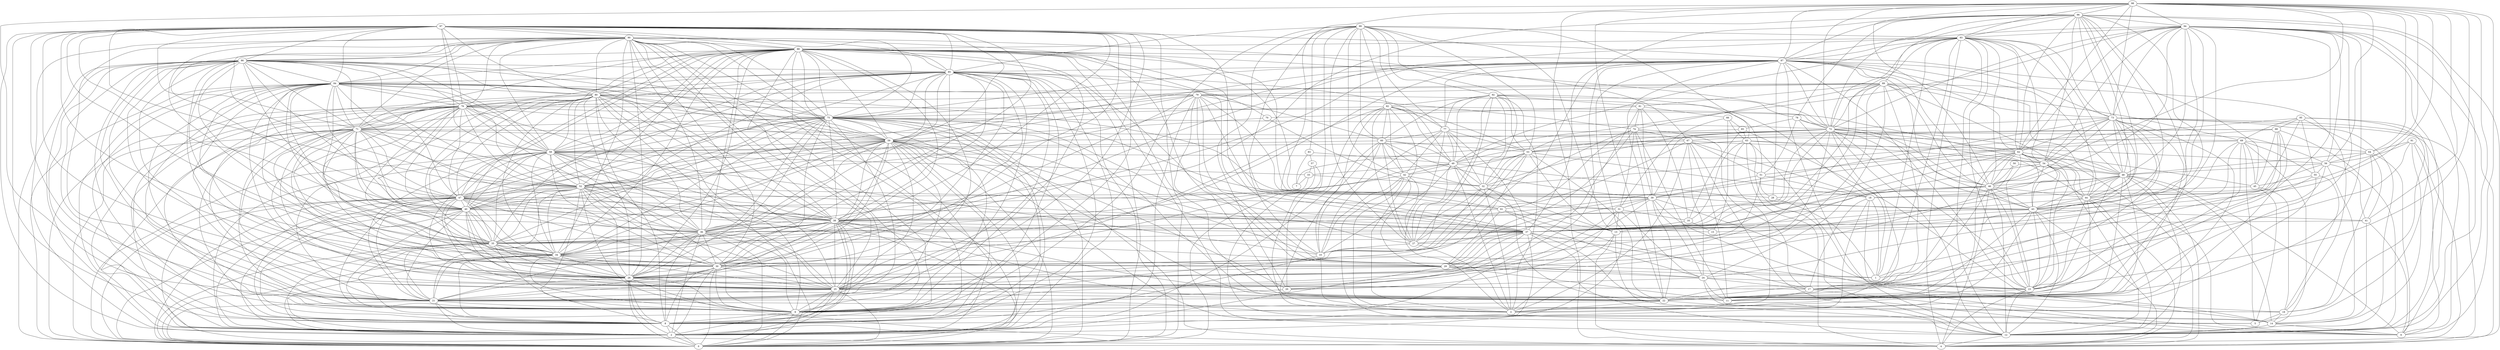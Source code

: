 digraph "sensornet-topology" {
label = "";
rankdir="BT";"0"->"2" [arrowhead = "both"] 
"0"->"8" [arrowhead = "both"] 
"0"->"9" [arrowhead = "both"] 
"0"->"21" [arrowhead = "both"] 
"0"->"25" [arrowhead = "both"] 
"0"->"26" [arrowhead = "both"] 
"0"->"30" [arrowhead = "both"] 
"0"->"34" [arrowhead = "both"] 
"0"->"35" [arrowhead = "both"] 
"0"->"36" [arrowhead = "both"] 
"0"->"38" [arrowhead = "both"] 
"0"->"40" [arrowhead = "both"] 
"0"->"47" [arrowhead = "both"] 
"0"->"52" [arrowhead = "both"] 
"0"->"57" [arrowhead = "both"] 
"0"->"58" [arrowhead = "both"] 
"0"->"59" [arrowhead = "both"] 
"0"->"71" [arrowhead = "both"] 
"0"->"75" [arrowhead = "both"] 
"0"->"76" [arrowhead = "both"] 
"0"->"80" [arrowhead = "both"] 
"0"->"84" [arrowhead = "both"] 
"0"->"85" [arrowhead = "both"] 
"0"->"86" [arrowhead = "both"] 
"0"->"88" [arrowhead = "both"] 
"0"->"90" [arrowhead = "both"] 
"0"->"91" [arrowhead = "both"] 
"0"->"97" [arrowhead = "both"] 
"1"->"18" [arrowhead = "both"] 
"1"->"28" [arrowhead = "both"] 
"1"->"29" [arrowhead = "both"] 
"1"->"68" [arrowhead = "both"] 
"1"->"78" [arrowhead = "both"] 
"1"->"79" [arrowhead = "both"] 
"1"->"91" [arrowhead = "both"] 
"1"->"93" [arrowhead = "both"] 
"2"->"8" [arrowhead = "both"] 
"2"->"9" [arrowhead = "both"] 
"2"->"21" [arrowhead = "both"] 
"2"->"25" [arrowhead = "both"] 
"2"->"26" [arrowhead = "both"] 
"2"->"29" [arrowhead = "both"] 
"2"->"30" [arrowhead = "both"] 
"2"->"34" [arrowhead = "both"] 
"2"->"35" [arrowhead = "both"] 
"2"->"36" [arrowhead = "both"] 
"2"->"37" [arrowhead = "both"] 
"2"->"38" [arrowhead = "both"] 
"2"->"40" [arrowhead = "both"] 
"2"->"47" [arrowhead = "both"] 
"2"->"58" [arrowhead = "both"] 
"2"->"59" [arrowhead = "both"] 
"2"->"60" [arrowhead = "both"] 
"2"->"71" [arrowhead = "both"] 
"2"->"75" [arrowhead = "both"] 
"2"->"76" [arrowhead = "both"] 
"2"->"79" [arrowhead = "both"] 
"2"->"80" [arrowhead = "both"] 
"2"->"84" [arrowhead = "both"] 
"2"->"85" [arrowhead = "both"] 
"2"->"86" [arrowhead = "both"] 
"2"->"87" [arrowhead = "both"] 
"2"->"88" [arrowhead = "both"] 
"2"->"90" [arrowhead = "both"] 
"2"->"97" [arrowhead = "both"] 
"3"->"10" [arrowhead = "both"] 
"3"->"13" [arrowhead = "both"] 
"3"->"18" [arrowhead = "both"] 
"3"->"22" [arrowhead = "both"] 
"3"->"27" [arrowhead = "both"] 
"3"->"32" [arrowhead = "both"] 
"3"->"42" [arrowhead = "both"] 
"3"->"49" [arrowhead = "both"] 
"3"->"60" [arrowhead = "both"] 
"3"->"63" [arrowhead = "both"] 
"3"->"67" [arrowhead = "both"] 
"3"->"68" [arrowhead = "both"] 
"3"->"73" [arrowhead = "both"] 
"3"->"77" [arrowhead = "both"] 
"3"->"82" [arrowhead = "both"] 
"3"->"92" [arrowhead = "both"] 
"3"->"99" [arrowhead = "both"] 
"4"->"12" [arrowhead = "both"] 
"4"->"13" [arrowhead = "both"] 
"4"->"23" [arrowhead = "both"] 
"4"->"26" [arrowhead = "both"] 
"4"->"43" [arrowhead = "both"] 
"4"->"44" [arrowhead = "both"] 
"4"->"46" [arrowhead = "both"] 
"4"->"47" [arrowhead = "both"] 
"4"->"48" [arrowhead = "both"] 
"4"->"62" [arrowhead = "both"] 
"4"->"63" [arrowhead = "both"] 
"4"->"73" [arrowhead = "both"] 
"4"->"75" [arrowhead = "both"] 
"4"->"93" [arrowhead = "both"] 
"4"->"94" [arrowhead = "both"] 
"4"->"96" [arrowhead = "both"] 
"4"->"98" [arrowhead = "both"] 
"5"->"19" [arrowhead = "both"] 
"5"->"42" [arrowhead = "both"] 
"5"->"45" [arrowhead = "both"] 
"5"->"69" [arrowhead = "both"] 
"5"->"88" [arrowhead = "both"] 
"5"->"95" [arrowhead = "both"] 
"6"->"14" [arrowhead = "both"] 
"6"->"17" [arrowhead = "both"] 
"6"->"41" [arrowhead = "both"] 
"6"->"44" [arrowhead = "both"] 
"6"->"48" [arrowhead = "both"] 
"6"->"63" [arrowhead = "both"] 
"6"->"64" [arrowhead = "both"] 
"6"->"67" [arrowhead = "both"] 
"6"->"73" [arrowhead = "both"] 
"6"->"91" [arrowhead = "both"] 
"6"->"94" [arrowhead = "both"] 
"6"->"98" [arrowhead = "both"] 
"7"->"33" [arrowhead = "both"] 
"7"->"67" [arrowhead = "both"] 
"7"->"83" [arrowhead = "both"] 
"8"->"9" [arrowhead = "both"] 
"8"->"10" [arrowhead = "both"] 
"8"->"21" [arrowhead = "both"] 
"8"->"25" [arrowhead = "both"] 
"8"->"26" [arrowhead = "both"] 
"8"->"30" [arrowhead = "both"] 
"8"->"34" [arrowhead = "both"] 
"8"->"35" [arrowhead = "both"] 
"8"->"36" [arrowhead = "both"] 
"8"->"38" [arrowhead = "both"] 
"8"->"40" [arrowhead = "both"] 
"8"->"47" [arrowhead = "both"] 
"8"->"52" [arrowhead = "both"] 
"8"->"55" [arrowhead = "both"] 
"8"->"59" [arrowhead = "both"] 
"8"->"71" [arrowhead = "both"] 
"8"->"75" [arrowhead = "both"] 
"8"->"76" [arrowhead = "both"] 
"8"->"80" [arrowhead = "both"] 
"8"->"84" [arrowhead = "both"] 
"8"->"85" [arrowhead = "both"] 
"8"->"86" [arrowhead = "both"] 
"8"->"88" [arrowhead = "both"] 
"8"->"90" [arrowhead = "both"] 
"8"->"97" [arrowhead = "both"] 
"9"->"20" [arrowhead = "both"] 
"9"->"21" [arrowhead = "both"] 
"9"->"22" [arrowhead = "both"] 
"9"->"25" [arrowhead = "both"] 
"9"->"26" [arrowhead = "both"] 
"9"->"30" [arrowhead = "both"] 
"9"->"34" [arrowhead = "both"] 
"9"->"35" [arrowhead = "both"] 
"9"->"36" [arrowhead = "both"] 
"9"->"37" [arrowhead = "both"] 
"9"->"38" [arrowhead = "both"] 
"9"->"40" [arrowhead = "both"] 
"9"->"47" [arrowhead = "both"] 
"9"->"52" [arrowhead = "both"] 
"9"->"53" [arrowhead = "both"] 
"9"->"58" [arrowhead = "both"] 
"9"->"71" [arrowhead = "both"] 
"9"->"72" [arrowhead = "both"] 
"9"->"75" [arrowhead = "both"] 
"9"->"76" [arrowhead = "both"] 
"9"->"80" [arrowhead = "both"] 
"9"->"84" [arrowhead = "both"] 
"9"->"85" [arrowhead = "both"] 
"9"->"86" [arrowhead = "both"] 
"9"->"87" [arrowhead = "both"] 
"9"->"88" [arrowhead = "both"] 
"9"->"90" [arrowhead = "both"] 
"9"->"97" [arrowhead = "both"] 
"9"->"99" [arrowhead = "both"] 
"10"->"27" [arrowhead = "both"] 
"10"->"32" [arrowhead = "both"] 
"10"->"42" [arrowhead = "both"] 
"10"->"49" [arrowhead = "both"] 
"10"->"53" [arrowhead = "both"] 
"10"->"58" [arrowhead = "both"] 
"10"->"59" [arrowhead = "both"] 
"10"->"60" [arrowhead = "both"] 
"10"->"77" [arrowhead = "both"] 
"10"->"82" [arrowhead = "both"] 
"10"->"92" [arrowhead = "both"] 
"10"->"99" [arrowhead = "both"] 
"11"->"17" [arrowhead = "both"] 
"11"->"24" [arrowhead = "both"] 
"11"->"29" [arrowhead = "both"] 
"11"->"38" [arrowhead = "both"] 
"11"->"43" [arrowhead = "both"] 
"11"->"48" [arrowhead = "both"] 
"11"->"62" [arrowhead = "both"] 
"11"->"67" [arrowhead = "both"] 
"11"->"74" [arrowhead = "both"] 
"11"->"79" [arrowhead = "both"] 
"11"->"94" [arrowhead = "both"] 
"12"->"13" [arrowhead = "both"] 
"12"->"14" [arrowhead = "both"] 
"12"->"22" [arrowhead = "both"] 
"12"->"23" [arrowhead = "both"] 
"12"->"37" [arrowhead = "both"] 
"12"->"43" [arrowhead = "both"] 
"12"->"44" [arrowhead = "both"] 
"12"->"46" [arrowhead = "both"] 
"12"->"48" [arrowhead = "both"] 
"12"->"54" [arrowhead = "both"] 
"12"->"59" [arrowhead = "both"] 
"12"->"63" [arrowhead = "both"] 
"12"->"68" [arrowhead = "both"] 
"12"->"72" [arrowhead = "both"] 
"12"->"73" [arrowhead = "both"] 
"12"->"87" [arrowhead = "both"] 
"12"->"93" [arrowhead = "both"] 
"12"->"94" [arrowhead = "both"] 
"12"->"96" [arrowhead = "both"] 
"12"->"98" [arrowhead = "both"] 
"13"->"16" [arrowhead = "both"] 
"13"->"31" [arrowhead = "both"] 
"13"->"32" [arrowhead = "both"] 
"13"->"49" [arrowhead = "both"] 
"13"->"53" [arrowhead = "both"] 
"13"->"54" [arrowhead = "both"] 
"13"->"62" [arrowhead = "both"] 
"13"->"99" [arrowhead = "both"] 
"14"->"18" [arrowhead = "both"] 
"14"->"19" [arrowhead = "both"] 
"14"->"41" [arrowhead = "both"] 
"14"->"48" [arrowhead = "both"] 
"14"->"56" [arrowhead = "both"] 
"14"->"57" [arrowhead = "both"] 
"14"->"65" [arrowhead = "both"] 
"14"->"69" [arrowhead = "both"] 
"14"->"86" [arrowhead = "both"] 
"14"->"91" [arrowhead = "both"] 
"15"->"16" [arrowhead = "both"] 
"15"->"47" [arrowhead = "both"] 
"15"->"66" [arrowhead = "both"] 
"15"->"94" [arrowhead = "both"] 
"16"->"31" [arrowhead = "both"] 
"16"->"63" [arrowhead = "both"] 
"16"->"65" [arrowhead = "both"] 
"16"->"81" [arrowhead = "both"] 
"17"->"18" [arrowhead = "both"] 
"17"->"24" [arrowhead = "both"] 
"17"->"56" [arrowhead = "both"] 
"17"->"61" [arrowhead = "both"] 
"17"->"68" [arrowhead = "both"] 
"17"->"69" [arrowhead = "both"] 
"17"->"71" [arrowhead = "both"] 
"17"->"73" [arrowhead = "both"] 
"17"->"74" [arrowhead = "both"] 
"17"->"84" [arrowhead = "both"] 
"18"->"45" [arrowhead = "both"] 
"18"->"50" [arrowhead = "both"] 
"18"->"51" [arrowhead = "both"] 
"18"->"53" [arrowhead = "both"] 
"18"->"67" [arrowhead = "both"] 
"18"->"92" [arrowhead = "both"] 
"18"->"95" [arrowhead = "both"] 
"19"->"21" [arrowhead = "both"] 
"19"->"24" [arrowhead = "both"] 
"19"->"39" [arrowhead = "both"] 
"19"->"45" [arrowhead = "both"] 
"19"->"55" [arrowhead = "both"] 
"19"->"64" [arrowhead = "both"] 
"19"->"89" [arrowhead = "both"] 
"19"->"95" [arrowhead = "both"] 
"20"->"24" [arrowhead = "both"] 
"20"->"31" [arrowhead = "both"] 
"20"->"59" [arrowhead = "both"] 
"20"->"81" [arrowhead = "both"] 
"20"->"82" [arrowhead = "both"] 
"20"->"99" [arrowhead = "both"] 
"21"->"25" [arrowhead = "both"] 
"21"->"26" [arrowhead = "both"] 
"21"->"30" [arrowhead = "both"] 
"21"->"34" [arrowhead = "both"] 
"21"->"35" [arrowhead = "both"] 
"21"->"36" [arrowhead = "both"] 
"21"->"38" [arrowhead = "both"] 
"21"->"40" [arrowhead = "both"] 
"21"->"47" [arrowhead = "both"] 
"21"->"52" [arrowhead = "both"] 
"21"->"58" [arrowhead = "both"] 
"21"->"59" [arrowhead = "both"] 
"21"->"69" [arrowhead = "both"] 
"21"->"75" [arrowhead = "both"] 
"21"->"76" [arrowhead = "both"] 
"21"->"80" [arrowhead = "both"] 
"21"->"84" [arrowhead = "both"] 
"21"->"85" [arrowhead = "both"] 
"21"->"86" [arrowhead = "both"] 
"21"->"88" [arrowhead = "both"] 
"21"->"90" [arrowhead = "both"] 
"21"->"97" [arrowhead = "both"] 
"21"->"98" [arrowhead = "both"] 
"22"->"23" [arrowhead = "both"] 
"22"->"25" [arrowhead = "both"] 
"22"->"32" [arrowhead = "both"] 
"22"->"37" [arrowhead = "both"] 
"22"->"38" [arrowhead = "both"] 
"22"->"39" [arrowhead = "both"] 
"22"->"43" [arrowhead = "both"] 
"22"->"44" [arrowhead = "both"] 
"22"->"46" [arrowhead = "both"] 
"22"->"48" [arrowhead = "both"] 
"22"->"53" [arrowhead = "both"] 
"22"->"59" [arrowhead = "both"] 
"22"->"62" [arrowhead = "both"] 
"22"->"73" [arrowhead = "both"] 
"22"->"75" [arrowhead = "both"] 
"22"->"86" [arrowhead = "both"] 
"22"->"87" [arrowhead = "both"] 
"22"->"88" [arrowhead = "both"] 
"22"->"89" [arrowhead = "both"] 
"22"->"93" [arrowhead = "both"] 
"22"->"94" [arrowhead = "both"] 
"22"->"96" [arrowhead = "both"] 
"22"->"98" [arrowhead = "both"] 
"23"->"24" [arrowhead = "both"] 
"23"->"37" [arrowhead = "both"] 
"23"->"39" [arrowhead = "both"] 
"23"->"43" [arrowhead = "both"] 
"23"->"44" [arrowhead = "both"] 
"23"->"46" [arrowhead = "both"] 
"23"->"48" [arrowhead = "both"] 
"23"->"54" [arrowhead = "both"] 
"23"->"62" [arrowhead = "both"] 
"23"->"72" [arrowhead = "both"] 
"23"->"87" [arrowhead = "both"] 
"23"->"89" [arrowhead = "both"] 
"23"->"93" [arrowhead = "both"] 
"23"->"94" [arrowhead = "both"] 
"23"->"96" [arrowhead = "both"] 
"23"->"98" [arrowhead = "both"] 
"24"->"29" [arrowhead = "both"] 
"24"->"31" [arrowhead = "both"] 
"24"->"39" [arrowhead = "both"] 
"24"->"61" [arrowhead = "both"] 
"24"->"67" [arrowhead = "both"] 
"24"->"69" [arrowhead = "both"] 
"24"->"79" [arrowhead = "both"] 
"24"->"89" [arrowhead = "both"] 
"25"->"26" [arrowhead = "both"] 
"25"->"30" [arrowhead = "both"] 
"25"->"31" [arrowhead = "both"] 
"25"->"34" [arrowhead = "both"] 
"25"->"35" [arrowhead = "both"] 
"25"->"36" [arrowhead = "both"] 
"25"->"37" [arrowhead = "both"] 
"25"->"38" [arrowhead = "both"] 
"25"->"39" [arrowhead = "both"] 
"25"->"40" [arrowhead = "both"] 
"25"->"47" [arrowhead = "both"] 
"25"->"52" [arrowhead = "both"] 
"25"->"58" [arrowhead = "both"] 
"25"->"59" [arrowhead = "both"] 
"25"->"71" [arrowhead = "both"] 
"25"->"72" [arrowhead = "both"] 
"25"->"76" [arrowhead = "both"] 
"25"->"80" [arrowhead = "both"] 
"25"->"82" [arrowhead = "both"] 
"25"->"84" [arrowhead = "both"] 
"25"->"85" [arrowhead = "both"] 
"25"->"86" [arrowhead = "both"] 
"25"->"87" [arrowhead = "both"] 
"25"->"88" [arrowhead = "both"] 
"25"->"90" [arrowhead = "both"] 
"25"->"97" [arrowhead = "both"] 
"26"->"29" [arrowhead = "both"] 
"26"->"30" [arrowhead = "both"] 
"26"->"34" [arrowhead = "both"] 
"26"->"35" [arrowhead = "both"] 
"26"->"36" [arrowhead = "both"] 
"26"->"38" [arrowhead = "both"] 
"26"->"40" [arrowhead = "both"] 
"26"->"47" [arrowhead = "both"] 
"26"->"52" [arrowhead = "both"] 
"26"->"54" [arrowhead = "both"] 
"26"->"58" [arrowhead = "both"] 
"26"->"59" [arrowhead = "both"] 
"26"->"71" [arrowhead = "both"] 
"26"->"75" [arrowhead = "both"] 
"26"->"80" [arrowhead = "both"] 
"26"->"84" [arrowhead = "both"] 
"26"->"85" [arrowhead = "both"] 
"26"->"86" [arrowhead = "both"] 
"26"->"88" [arrowhead = "both"] 
"26"->"89" [arrowhead = "both"] 
"26"->"90" [arrowhead = "both"] 
"26"->"97" [arrowhead = "both"] 
"27"->"32" [arrowhead = "both"] 
"27"->"37" [arrowhead = "both"] 
"27"->"42" [arrowhead = "both"] 
"27"->"49" [arrowhead = "both"] 
"27"->"53" [arrowhead = "both"] 
"27"->"55" [arrowhead = "both"] 
"27"->"60" [arrowhead = "both"] 
"27"->"82" [arrowhead = "both"] 
"27"->"92" [arrowhead = "both"] 
"27"->"97" [arrowhead = "both"] 
"27"->"99" [arrowhead = "both"] 
"28"->"46" [arrowhead = "both"] 
"28"->"51" [arrowhead = "both"] 
"28"->"87" [arrowhead = "both"] 
"28"->"88" [arrowhead = "both"] 
"29"->"34" [arrowhead = "both"] 
"29"->"37" [arrowhead = "both"] 
"29"->"39" [arrowhead = "both"] 
"29"->"42" [arrowhead = "both"] 
"29"->"51" [arrowhead = "both"] 
"29"->"52" [arrowhead = "both"] 
"29"->"61" [arrowhead = "both"] 
"29"->"74" [arrowhead = "both"] 
"29"->"76" [arrowhead = "both"] 
"29"->"84" [arrowhead = "both"] 
"29"->"90" [arrowhead = "both"] 
"30"->"33" [arrowhead = "both"] 
"30"->"34" [arrowhead = "both"] 
"30"->"35" [arrowhead = "both"] 
"30"->"36" [arrowhead = "both"] 
"30"->"38" [arrowhead = "both"] 
"30"->"39" [arrowhead = "both"] 
"30"->"40" [arrowhead = "both"] 
"30"->"47" [arrowhead = "both"] 
"30"->"52" [arrowhead = "both"] 
"30"->"58" [arrowhead = "both"] 
"30"->"59" [arrowhead = "both"] 
"30"->"71" [arrowhead = "both"] 
"30"->"75" [arrowhead = "both"] 
"30"->"76" [arrowhead = "both"] 
"30"->"84" [arrowhead = "both"] 
"30"->"85" [arrowhead = "both"] 
"30"->"86" [arrowhead = "both"] 
"30"->"88" [arrowhead = "both"] 
"30"->"89" [arrowhead = "both"] 
"30"->"90" [arrowhead = "both"] 
"30"->"97" [arrowhead = "both"] 
"31"->"39" [arrowhead = "both"] 
"31"->"52" [arrowhead = "both"] 
"31"->"66" [arrowhead = "both"] 
"31"->"70" [arrowhead = "both"] 
"31"->"74" [arrowhead = "both"] 
"32"->"33" [arrowhead = "both"] 
"32"->"42" [arrowhead = "both"] 
"32"->"49" [arrowhead = "both"] 
"32"->"53" [arrowhead = "both"] 
"32"->"60" [arrowhead = "both"] 
"32"->"72" [arrowhead = "both"] 
"32"->"77" [arrowhead = "both"] 
"32"->"92" [arrowhead = "both"] 
"32"->"95" [arrowhead = "both"] 
"32"->"99" [arrowhead = "both"] 
"33"->"49" [arrowhead = "both"] 
"33"->"57" [arrowhead = "both"] 
"33"->"58" [arrowhead = "both"] 
"34"->"35" [arrowhead = "both"] 
"34"->"36" [arrowhead = "both"] 
"34"->"38" [arrowhead = "both"] 
"34"->"40" [arrowhead = "both"] 
"34"->"47" [arrowhead = "both"] 
"34"->"52" [arrowhead = "both"] 
"34"->"58" [arrowhead = "both"] 
"34"->"59" [arrowhead = "both"] 
"34"->"71" [arrowhead = "both"] 
"34"->"75" [arrowhead = "both"] 
"34"->"76" [arrowhead = "both"] 
"34"->"79" [arrowhead = "both"] 
"34"->"80" [arrowhead = "both"] 
"34"->"85" [arrowhead = "both"] 
"34"->"86" [arrowhead = "both"] 
"34"->"88" [arrowhead = "both"] 
"34"->"90" [arrowhead = "both"] 
"34"->"97" [arrowhead = "both"] 
"35"->"36" [arrowhead = "both"] 
"35"->"37" [arrowhead = "both"] 
"35"->"38" [arrowhead = "both"] 
"35"->"40" [arrowhead = "both"] 
"35"->"47" [arrowhead = "both"] 
"35"->"48" [arrowhead = "both"] 
"35"->"49" [arrowhead = "both"] 
"35"->"52" [arrowhead = "both"] 
"35"->"58" [arrowhead = "both"] 
"35"->"59" [arrowhead = "both"] 
"35"->"71" [arrowhead = "both"] 
"35"->"75" [arrowhead = "both"] 
"35"->"76" [arrowhead = "both"] 
"35"->"80" [arrowhead = "both"] 
"35"->"84" [arrowhead = "both"] 
"35"->"86" [arrowhead = "both"] 
"35"->"87" [arrowhead = "both"] 
"35"->"88" [arrowhead = "both"] 
"35"->"90" [arrowhead = "both"] 
"35"->"97" [arrowhead = "both"] 
"36"->"38" [arrowhead = "both"] 
"36"->"40" [arrowhead = "both"] 
"36"->"41" [arrowhead = "both"] 
"36"->"47" [arrowhead = "both"] 
"36"->"51" [arrowhead = "both"] 
"36"->"52" [arrowhead = "both"] 
"36"->"58" [arrowhead = "both"] 
"36"->"59" [arrowhead = "both"] 
"36"->"71" [arrowhead = "both"] 
"36"->"75" [arrowhead = "both"] 
"36"->"76" [arrowhead = "both"] 
"36"->"80" [arrowhead = "both"] 
"36"->"84" [arrowhead = "both"] 
"36"->"85" [arrowhead = "both"] 
"36"->"88" [arrowhead = "both"] 
"36"->"90" [arrowhead = "both"] 
"36"->"96" [arrowhead = "both"] 
"36"->"97" [arrowhead = "both"] 
"37"->"38" [arrowhead = "both"] 
"37"->"43" [arrowhead = "both"] 
"37"->"44" [arrowhead = "both"] 
"37"->"46" [arrowhead = "both"] 
"37"->"47" [arrowhead = "both"] 
"37"->"48" [arrowhead = "both"] 
"37"->"52" [arrowhead = "both"] 
"37"->"59" [arrowhead = "both"] 
"37"->"62" [arrowhead = "both"] 
"37"->"72" [arrowhead = "both"] 
"37"->"73" [arrowhead = "both"] 
"37"->"75" [arrowhead = "both"] 
"37"->"77" [arrowhead = "both"] 
"37"->"85" [arrowhead = "both"] 
"37"->"88" [arrowhead = "both"] 
"37"->"93" [arrowhead = "both"] 
"37"->"94" [arrowhead = "both"] 
"37"->"96" [arrowhead = "both"] 
"37"->"98" [arrowhead = "both"] 
"38"->"40" [arrowhead = "both"] 
"38"->"43" [arrowhead = "both"] 
"38"->"47" [arrowhead = "both"] 
"38"->"52" [arrowhead = "both"] 
"38"->"58" [arrowhead = "both"] 
"38"->"59" [arrowhead = "both"] 
"38"->"61" [arrowhead = "both"] 
"38"->"71" [arrowhead = "both"] 
"38"->"72" [arrowhead = "both"] 
"38"->"75" [arrowhead = "both"] 
"38"->"76" [arrowhead = "both"] 
"38"->"80" [arrowhead = "both"] 
"38"->"84" [arrowhead = "both"] 
"38"->"85" [arrowhead = "both"] 
"38"->"86" [arrowhead = "both"] 
"38"->"87" [arrowhead = "both"] 
"38"->"90" [arrowhead = "both"] 
"38"->"93" [arrowhead = "both"] 
"38"->"97" [arrowhead = "both"] 
"39"->"46" [arrowhead = "both"] 
"39"->"60" [arrowhead = "both"] 
"39"->"69" [arrowhead = "both"] 
"39"->"72" [arrowhead = "both"] 
"39"->"73" [arrowhead = "both"] 
"39"->"74" [arrowhead = "both"] 
"39"->"75" [arrowhead = "both"] 
"39"->"79" [arrowhead = "both"] 
"39"->"80" [arrowhead = "both"] 
"39"->"81" [arrowhead = "both"] 
"40"->"42" [arrowhead = "both"] 
"40"->"47" [arrowhead = "both"] 
"40"->"52" [arrowhead = "both"] 
"40"->"58" [arrowhead = "both"] 
"40"->"59" [arrowhead = "both"] 
"40"->"71" [arrowhead = "both"] 
"40"->"75" [arrowhead = "both"] 
"40"->"76" [arrowhead = "both"] 
"40"->"79" [arrowhead = "both"] 
"40"->"80" [arrowhead = "both"] 
"40"->"84" [arrowhead = "both"] 
"40"->"85" [arrowhead = "both"] 
"40"->"86" [arrowhead = "both"] 
"40"->"88" [arrowhead = "both"] 
"40"->"97" [arrowhead = "both"] 
"41"->"43" [arrowhead = "both"] 
"41"->"56" [arrowhead = "both"] 
"41"->"64" [arrowhead = "both"] 
"41"->"98" [arrowhead = "both"] 
"42"->"49" [arrowhead = "both"] 
"42"->"53" [arrowhead = "both"] 
"42"->"60" [arrowhead = "both"] 
"42"->"77" [arrowhead = "both"] 
"42"->"82" [arrowhead = "both"] 
"42"->"99" [arrowhead = "both"] 
"43"->"44" [arrowhead = "both"] 
"43"->"46" [arrowhead = "both"] 
"43"->"48" [arrowhead = "both"] 
"43"->"49" [arrowhead = "both"] 
"43"->"54" [arrowhead = "both"] 
"43"->"62" [arrowhead = "both"] 
"43"->"72" [arrowhead = "both"] 
"43"->"73" [arrowhead = "both"] 
"43"->"87" [arrowhead = "both"] 
"43"->"88" [arrowhead = "both"] 
"43"->"94" [arrowhead = "both"] 
"43"->"96" [arrowhead = "both"] 
"43"->"98" [arrowhead = "both"] 
"44"->"46" [arrowhead = "both"] 
"44"->"48" [arrowhead = "both"] 
"44"->"54" [arrowhead = "both"] 
"44"->"56" [arrowhead = "both"] 
"44"->"62" [arrowhead = "both"] 
"44"->"72" [arrowhead = "both"] 
"44"->"73" [arrowhead = "both"] 
"44"->"87" [arrowhead = "both"] 
"44"->"93" [arrowhead = "both"] 
"44"->"96" [arrowhead = "both"] 
"44"->"98" [arrowhead = "both"] 
"45"->"55" [arrowhead = "both"] 
"45"->"62" [arrowhead = "both"] 
"45"->"68" [arrowhead = "both"] 
"45"->"69" [arrowhead = "both"] 
"45"->"97" [arrowhead = "both"] 
"46"->"48" [arrowhead = "both"] 
"46"->"50" [arrowhead = "both"] 
"46"->"54" [arrowhead = "both"] 
"46"->"62" [arrowhead = "both"] 
"46"->"72" [arrowhead = "both"] 
"46"->"73" [arrowhead = "both"] 
"46"->"78" [arrowhead = "both"] 
"46"->"87" [arrowhead = "both"] 
"46"->"89" [arrowhead = "both"] 
"46"->"93" [arrowhead = "both"] 
"46"->"94" [arrowhead = "both"] 
"46"->"98" [arrowhead = "both"] 
"47"->"52" [arrowhead = "both"] 
"47"->"58" [arrowhead = "both"] 
"47"->"59" [arrowhead = "both"] 
"47"->"71" [arrowhead = "both"] 
"47"->"74" [arrowhead = "both"] 
"47"->"75" [arrowhead = "both"] 
"47"->"76" [arrowhead = "both"] 
"47"->"80" [arrowhead = "both"] 
"47"->"84" [arrowhead = "both"] 
"47"->"85" [arrowhead = "both"] 
"47"->"86" [arrowhead = "both"] 
"47"->"88" [arrowhead = "both"] 
"47"->"90" [arrowhead = "both"] 
"48"->"50" [arrowhead = "both"] 
"48"->"54" [arrowhead = "both"] 
"48"->"56" [arrowhead = "both"] 
"48"->"62" [arrowhead = "both"] 
"48"->"64" [arrowhead = "both"] 
"48"->"72" [arrowhead = "both"] 
"48"->"73" [arrowhead = "both"] 
"48"->"87" [arrowhead = "both"] 
"48"->"93" [arrowhead = "both"] 
"48"->"94" [arrowhead = "both"] 
"48"->"96" [arrowhead = "both"] 
"49"->"53" [arrowhead = "both"] 
"49"->"60" [arrowhead = "both"] 
"49"->"63" [arrowhead = "both"] 
"49"->"77" [arrowhead = "both"] 
"49"->"82" [arrowhead = "both"] 
"49"->"83" [arrowhead = "both"] 
"49"->"85" [arrowhead = "both"] 
"49"->"92" [arrowhead = "both"] 
"49"->"93" [arrowhead = "both"] 
"49"->"94" [arrowhead = "both"] 
"51"->"67" [arrowhead = "both"] 
"51"->"68" [arrowhead = "both"] 
"51"->"78" [arrowhead = "both"] 
"51"->"79" [arrowhead = "both"] 
"52"->"58" [arrowhead = "both"] 
"52"->"59" [arrowhead = "both"] 
"52"->"71" [arrowhead = "both"] 
"52"->"75" [arrowhead = "both"] 
"52"->"76" [arrowhead = "both"] 
"52"->"79" [arrowhead = "both"] 
"52"->"80" [arrowhead = "both"] 
"52"->"84" [arrowhead = "both"] 
"52"->"85" [arrowhead = "both"] 
"52"->"86" [arrowhead = "both"] 
"52"->"87" [arrowhead = "both"] 
"52"->"88" [arrowhead = "both"] 
"52"->"90" [arrowhead = "both"] 
"52"->"97" [arrowhead = "both"] 
"53"->"60" [arrowhead = "both"] 
"53"->"63" [arrowhead = "both"] 
"53"->"65" [arrowhead = "both"] 
"53"->"68" [arrowhead = "both"] 
"53"->"72" [arrowhead = "both"] 
"53"->"77" [arrowhead = "both"] 
"53"->"82" [arrowhead = "both"] 
"53"->"92" [arrowhead = "both"] 
"53"->"99" [arrowhead = "both"] 
"54"->"58" [arrowhead = "both"] 
"54"->"62" [arrowhead = "both"] 
"54"->"63" [arrowhead = "both"] 
"54"->"73" [arrowhead = "both"] 
"54"->"76" [arrowhead = "both"] 
"54"->"93" [arrowhead = "both"] 
"54"->"94" [arrowhead = "both"] 
"54"->"96" [arrowhead = "both"] 
"54"->"98" [arrowhead = "both"] 
"55"->"56" [arrowhead = "both"] 
"55"->"69" [arrowhead = "both"] 
"55"->"95" [arrowhead = "both"] 
"56"->"64" [arrowhead = "both"] 
"56"->"67" [arrowhead = "both"] 
"56"->"77" [arrowhead = "both"] 
"56"->"91" [arrowhead = "both"] 
"56"->"94" [arrowhead = "both"] 
"56"->"98" [arrowhead = "both"] 
"57"->"83" [arrowhead = "both"] 
"58"->"59" [arrowhead = "both"] 
"58"->"60" [arrowhead = "both"] 
"58"->"67" [arrowhead = "both"] 
"58"->"71" [arrowhead = "both"] 
"58"->"75" [arrowhead = "both"] 
"58"->"76" [arrowhead = "both"] 
"58"->"80" [arrowhead = "both"] 
"58"->"84" [arrowhead = "both"] 
"58"->"85" [arrowhead = "both"] 
"58"->"86" [arrowhead = "both"] 
"58"->"88" [arrowhead = "both"] 
"58"->"90" [arrowhead = "both"] 
"58"->"97" [arrowhead = "both"] 
"59"->"70" [arrowhead = "both"] 
"59"->"71" [arrowhead = "both"] 
"59"->"72" [arrowhead = "both"] 
"59"->"75" [arrowhead = "both"] 
"59"->"76" [arrowhead = "both"] 
"59"->"80" [arrowhead = "both"] 
"59"->"84" [arrowhead = "both"] 
"59"->"85" [arrowhead = "both"] 
"59"->"86" [arrowhead = "both"] 
"59"->"87" [arrowhead = "both"] 
"59"->"88" [arrowhead = "both"] 
"59"->"90" [arrowhead = "both"] 
"59"->"97" [arrowhead = "both"] 
"60"->"77" [arrowhead = "both"] 
"60"->"79" [arrowhead = "both"] 
"60"->"82" [arrowhead = "both"] 
"60"->"92" [arrowhead = "both"] 
"60"->"99" [arrowhead = "both"] 
"61"->"67" [arrowhead = "both"] 
"61"->"74" [arrowhead = "both"] 
"61"->"79" [arrowhead = "both"] 
"61"->"88" [arrowhead = "both"] 
"62"->"63" [arrowhead = "both"] 
"62"->"72" [arrowhead = "both"] 
"62"->"73" [arrowhead = "both"] 
"62"->"87" [arrowhead = "both"] 
"62"->"93" [arrowhead = "both"] 
"62"->"94" [arrowhead = "both"] 
"62"->"96" [arrowhead = "both"] 
"62"->"98" [arrowhead = "both"] 
"63"->"65" [arrowhead = "both"] 
"63"->"66" [arrowhead = "both"] 
"63"->"99" [arrowhead = "both"] 
"64"->"69" [arrowhead = "both"] 
"64"->"91" [arrowhead = "both"] 
"64"->"95" [arrowhead = "both"] 
"64"->"98" [arrowhead = "both"] 
"65"->"66" [arrowhead = "both"] 
"65"->"78" [arrowhead = "both"] 
"66"->"81" [arrowhead = "both"] 
"67"->"68" [arrowhead = "both"] 
"67"->"74" [arrowhead = "both"] 
"67"->"90" [arrowhead = "both"] 
"68"->"95" [arrowhead = "both"] 
"69"->"71" [arrowhead = "both"] 
"69"->"89" [arrowhead = "both"] 
"69"->"95" [arrowhead = "both"] 
"70"->"81" [arrowhead = "both"] 
"70"->"85" [arrowhead = "both"] 
"71"->"75" [arrowhead = "both"] 
"71"->"76" [arrowhead = "both"] 
"71"->"80" [arrowhead = "both"] 
"71"->"84" [arrowhead = "both"] 
"71"->"85" [arrowhead = "both"] 
"71"->"86" [arrowhead = "both"] 
"71"->"88" [arrowhead = "both"] 
"71"->"90" [arrowhead = "both"] 
"71"->"97" [arrowhead = "both"] 
"72"->"73" [arrowhead = "both"] 
"72"->"75" [arrowhead = "both"] 
"72"->"78" [arrowhead = "both"] 
"72"->"82" [arrowhead = "both"] 
"72"->"87" [arrowhead = "both"] 
"72"->"88" [arrowhead = "both"] 
"72"->"89" [arrowhead = "both"] 
"72"->"93" [arrowhead = "both"] 
"72"->"94" [arrowhead = "both"] 
"72"->"96" [arrowhead = "both"] 
"72"->"98" [arrowhead = "both"] 
"73"->"87" [arrowhead = "both"] 
"73"->"89" [arrowhead = "both"] 
"73"->"93" [arrowhead = "both"] 
"73"->"94" [arrowhead = "both"] 
"73"->"96" [arrowhead = "both"] 
"73"->"98" [arrowhead = "both"] 
"74"->"79" [arrowhead = "both"] 
"74"->"81" [arrowhead = "both"] 
"74"->"89" [arrowhead = "both"] 
"75"->"76" [arrowhead = "both"] 
"75"->"80" [arrowhead = "both"] 
"75"->"82" [arrowhead = "both"] 
"75"->"84" [arrowhead = "both"] 
"75"->"85" [arrowhead = "both"] 
"75"->"86" [arrowhead = "both"] 
"75"->"87" [arrowhead = "both"] 
"75"->"88" [arrowhead = "both"] 
"75"->"89" [arrowhead = "both"] 
"75"->"90" [arrowhead = "both"] 
"75"->"97" [arrowhead = "both"] 
"76"->"79" [arrowhead = "both"] 
"76"->"80" [arrowhead = "both"] 
"76"->"84" [arrowhead = "both"] 
"76"->"85" [arrowhead = "both"] 
"76"->"86" [arrowhead = "both"] 
"76"->"88" [arrowhead = "both"] 
"76"->"90" [arrowhead = "both"] 
"76"->"97" [arrowhead = "both"] 
"77"->"82" [arrowhead = "both"] 
"77"->"87" [arrowhead = "both"] 
"77"->"92" [arrowhead = "both"] 
"77"->"99" [arrowhead = "both"] 
"78"->"92" [arrowhead = "both"] 
"78"->"96" [arrowhead = "both"] 
"79"->"84" [arrowhead = "both"] 
"79"->"89" [arrowhead = "both"] 
"80"->"84" [arrowhead = "both"] 
"80"->"85" [arrowhead = "both"] 
"80"->"86" [arrowhead = "both"] 
"80"->"88" [arrowhead = "both"] 
"80"->"89" [arrowhead = "both"] 
"80"->"90" [arrowhead = "both"] 
"80"->"97" [arrowhead = "both"] 
"81"->"89" [arrowhead = "both"] 
"81"->"92" [arrowhead = "both"] 
"82"->"92" [arrowhead = "both"] 
"82"->"99" [arrowhead = "both"] 
"83"->"99" [arrowhead = "both"] 
"84"->"85" [arrowhead = "both"] 
"84"->"86" [arrowhead = "both"] 
"84"->"88" [arrowhead = "both"] 
"84"->"90" [arrowhead = "both"] 
"84"->"97" [arrowhead = "both"] 
"85"->"86" [arrowhead = "both"] 
"85"->"87" [arrowhead = "both"] 
"85"->"88" [arrowhead = "both"] 
"85"->"90" [arrowhead = "both"] 
"85"->"97" [arrowhead = "both"] 
"85"->"99" [arrowhead = "both"] 
"86"->"88" [arrowhead = "both"] 
"86"->"90" [arrowhead = "both"] 
"86"->"97" [arrowhead = "both"] 
"87"->"88" [arrowhead = "both"] 
"87"->"93" [arrowhead = "both"] 
"87"->"94" [arrowhead = "both"] 
"87"->"96" [arrowhead = "both"] 
"87"->"98" [arrowhead = "both"] 
"88"->"90" [arrowhead = "both"] 
"88"->"93" [arrowhead = "both"] 
"88"->"97" [arrowhead = "both"] 
"89"->"96" [arrowhead = "both"] 
"90"->"97" [arrowhead = "both"] 
"92"->"99" [arrowhead = "both"] 
"93"->"94" [arrowhead = "both"] 
"93"->"96" [arrowhead = "both"] 
"93"->"98" [arrowhead = "both"] 
"93"->"99" [arrowhead = "both"] 
"94"->"96" [arrowhead = "both"] 
"94"->"98" [arrowhead = "both"] 
"96"->"98" [arrowhead = "both"] 
}